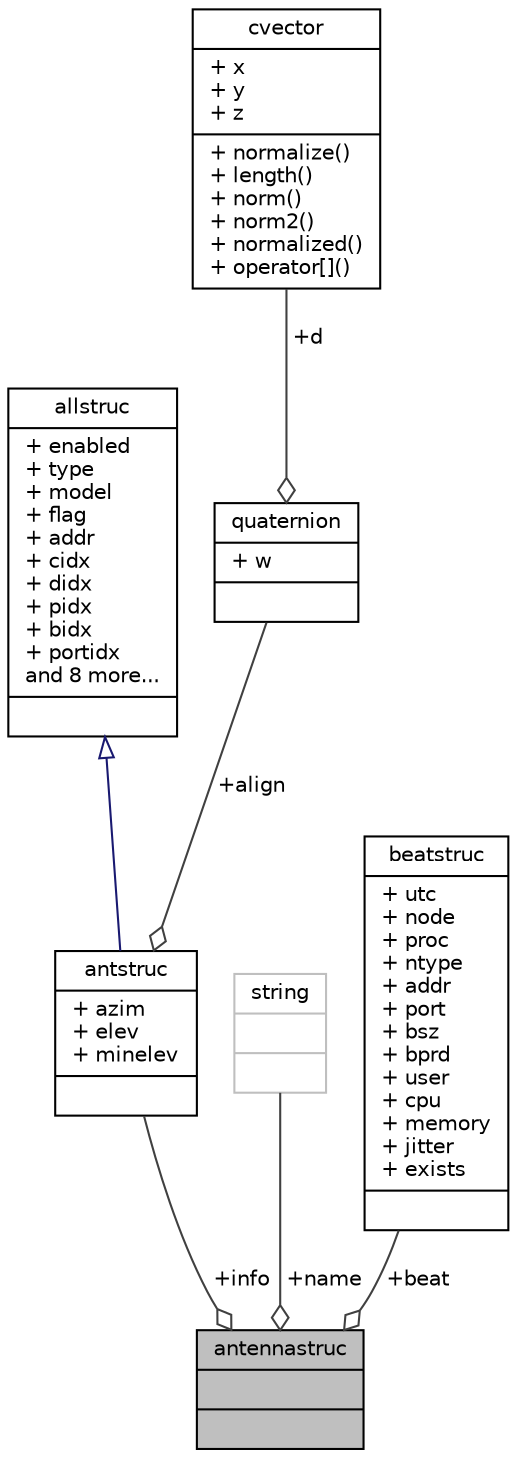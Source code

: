 digraph "antennastruc"
{
 // INTERACTIVE_SVG=YES
  edge [fontname="Helvetica",fontsize="10",labelfontname="Helvetica",labelfontsize="10"];
  node [fontname="Helvetica",fontsize="10",shape=record];
  Node1 [label="{antennastruc\n||}",height=0.2,width=0.4,color="black", fillcolor="grey75", style="filled", fontcolor="black"];
  Node2 -> Node1 [color="grey25",fontsize="10",style="solid",label=" +info" ,arrowhead="odiamond",fontname="Helvetica"];
  Node2 [label="{antstruc\n|+ azim\l+ elev\l+ minelev\l|}",height=0.2,width=0.4,color="black", fillcolor="white", style="filled",URL="$structantstruc.html",tooltip="Antenna information. "];
  Node3 -> Node2 [dir="back",color="midnightblue",fontsize="10",style="solid",arrowtail="onormal",fontname="Helvetica"];
  Node3 [label="{allstruc\n|+ enabled\l+ type\l+ model\l+ flag\l+ addr\l+ cidx\l+ didx\l+ pidx\l+ bidx\l+ portidx\land 8 more...\l|}",height=0.2,width=0.4,color="black", fillcolor="white", style="filled",URL="$structallstruc.html",tooltip="All Component structure. "];
  Node4 -> Node2 [color="grey25",fontsize="10",style="solid",label=" +align" ,arrowhead="odiamond",fontname="Helvetica"];
  Node4 [label="{quaternion\n|+ w\l|}",height=0.2,width=0.4,color="black", fillcolor="white", style="filled",URL="$structquaternion.html",tooltip="Quaternion, scalar last, using x, y, z. "];
  Node5 -> Node4 [color="grey25",fontsize="10",style="solid",label=" +d" ,arrowhead="odiamond",fontname="Helvetica"];
  Node5 [label="{cvector\n|+ x\l+ y\l+ z\l|+ normalize()\l+ length()\l+ norm()\l+ norm2()\l+ normalized()\l+ operator[]()\l}",height=0.2,width=0.4,color="black", fillcolor="white", style="filled",URL="$classcvector.html",tooltip="3 element cartesian vector "];
  Node6 -> Node1 [color="grey25",fontsize="10",style="solid",label=" +name" ,arrowhead="odiamond",fontname="Helvetica"];
  Node6 [label="{string\n||}",height=0.2,width=0.4,color="grey75", fillcolor="white", style="filled"];
  Node7 -> Node1 [color="grey25",fontsize="10",style="solid",label=" +beat" ,arrowhead="odiamond",fontname="Helvetica"];
  Node7 [label="{beatstruc\n|+ utc\l+ node\l+ proc\l+ ntype\l+ addr\l+ port\l+ bsz\l+ bprd\l+ user\l+ cpu\l+ memory\l+ jitter\l+ exists\l|}",height=0.2,width=0.4,color="black", fillcolor="white", style="filled",URL="$structbeatstruc.html"];
}
